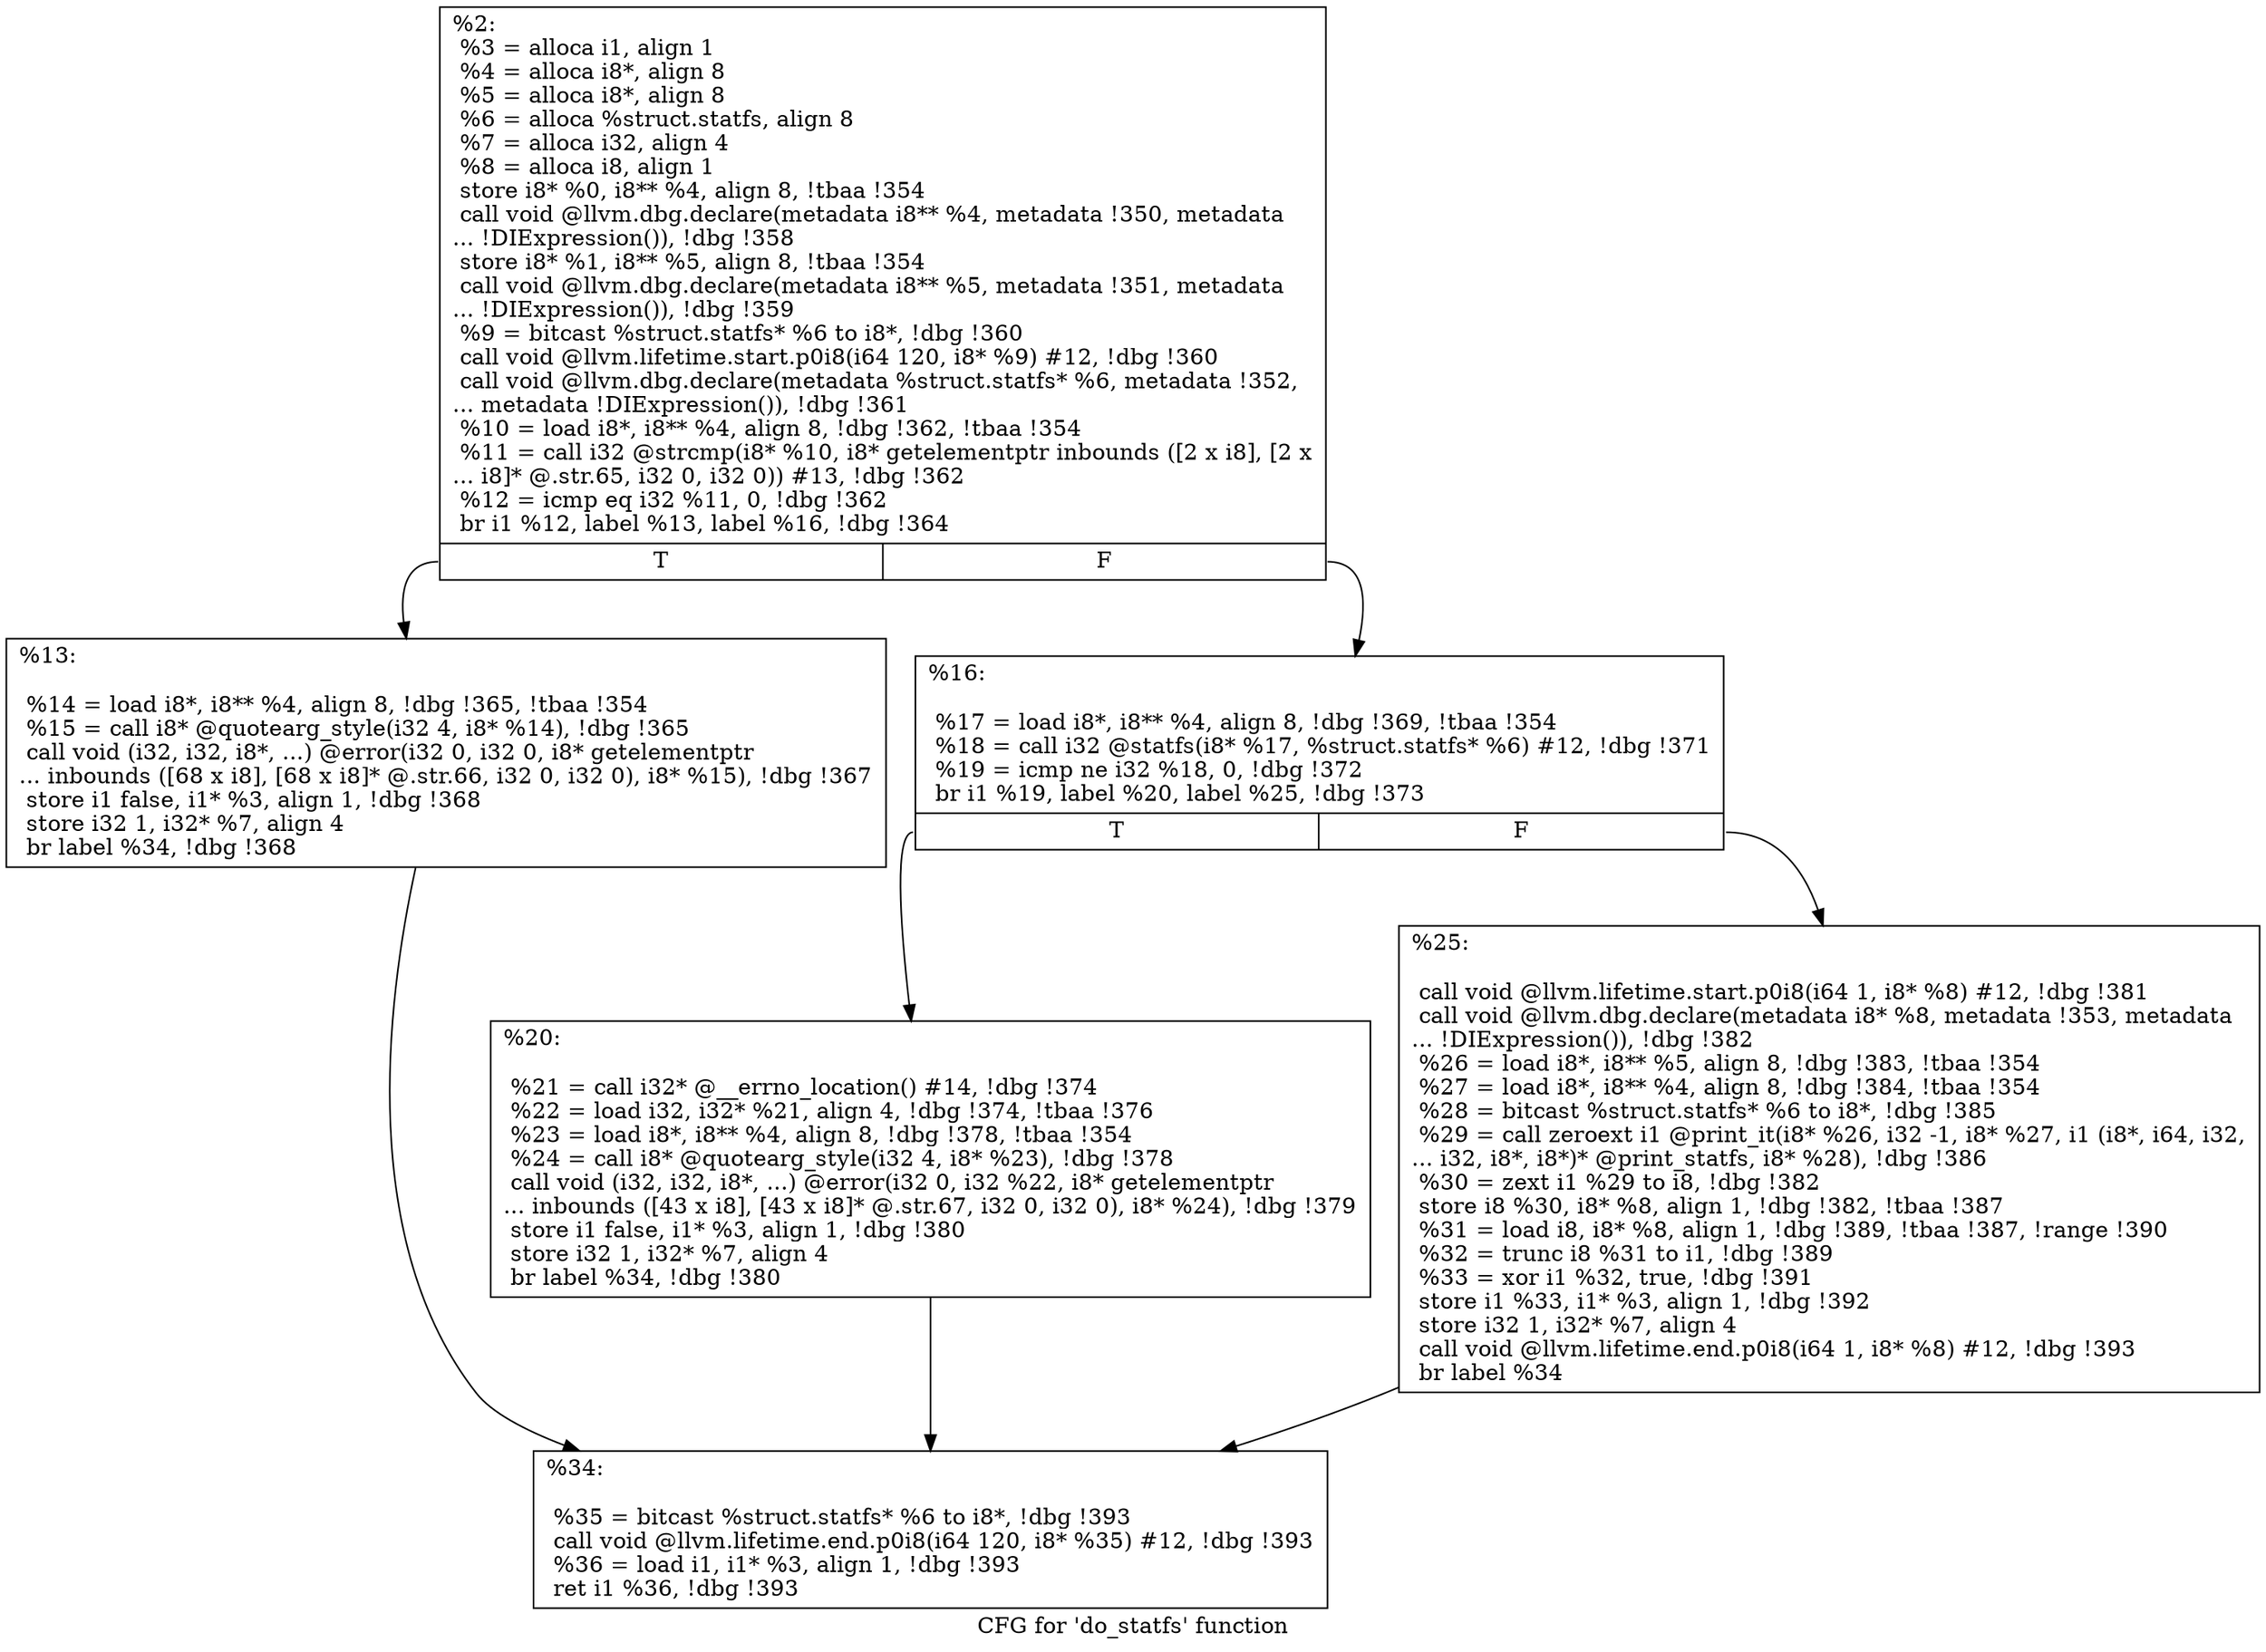 digraph "CFG for 'do_statfs' function" {
	label="CFG for 'do_statfs' function";

	Node0x12cf7e0 [shape=record,label="{%2:\l  %3 = alloca i1, align 1\l  %4 = alloca i8*, align 8\l  %5 = alloca i8*, align 8\l  %6 = alloca %struct.statfs, align 8\l  %7 = alloca i32, align 4\l  %8 = alloca i8, align 1\l  store i8* %0, i8** %4, align 8, !tbaa !354\l  call void @llvm.dbg.declare(metadata i8** %4, metadata !350, metadata\l... !DIExpression()), !dbg !358\l  store i8* %1, i8** %5, align 8, !tbaa !354\l  call void @llvm.dbg.declare(metadata i8** %5, metadata !351, metadata\l... !DIExpression()), !dbg !359\l  %9 = bitcast %struct.statfs* %6 to i8*, !dbg !360\l  call void @llvm.lifetime.start.p0i8(i64 120, i8* %9) #12, !dbg !360\l  call void @llvm.dbg.declare(metadata %struct.statfs* %6, metadata !352,\l... metadata !DIExpression()), !dbg !361\l  %10 = load i8*, i8** %4, align 8, !dbg !362, !tbaa !354\l  %11 = call i32 @strcmp(i8* %10, i8* getelementptr inbounds ([2 x i8], [2 x\l... i8]* @.str.65, i32 0, i32 0)) #13, !dbg !362\l  %12 = icmp eq i32 %11, 0, !dbg !362\l  br i1 %12, label %13, label %16, !dbg !364\l|{<s0>T|<s1>F}}"];
	Node0x12cf7e0:s0 -> Node0x12d6da0;
	Node0x12cf7e0:s1 -> Node0x12d6df0;
	Node0x12d6da0 [shape=record,label="{%13:\l\l  %14 = load i8*, i8** %4, align 8, !dbg !365, !tbaa !354\l  %15 = call i8* @quotearg_style(i32 4, i8* %14), !dbg !365\l  call void (i32, i32, i8*, ...) @error(i32 0, i32 0, i8* getelementptr\l... inbounds ([68 x i8], [68 x i8]* @.str.66, i32 0, i32 0), i8* %15), !dbg !367\l  store i1 false, i1* %3, align 1, !dbg !368\l  store i32 1, i32* %7, align 4\l  br label %34, !dbg !368\l}"];
	Node0x12d6da0 -> Node0x12d6ee0;
	Node0x12d6df0 [shape=record,label="{%16:\l\l  %17 = load i8*, i8** %4, align 8, !dbg !369, !tbaa !354\l  %18 = call i32 @statfs(i8* %17, %struct.statfs* %6) #12, !dbg !371\l  %19 = icmp ne i32 %18, 0, !dbg !372\l  br i1 %19, label %20, label %25, !dbg !373\l|{<s0>T|<s1>F}}"];
	Node0x12d6df0:s0 -> Node0x12d6e40;
	Node0x12d6df0:s1 -> Node0x12d6e90;
	Node0x12d6e40 [shape=record,label="{%20:\l\l  %21 = call i32* @__errno_location() #14, !dbg !374\l  %22 = load i32, i32* %21, align 4, !dbg !374, !tbaa !376\l  %23 = load i8*, i8** %4, align 8, !dbg !378, !tbaa !354\l  %24 = call i8* @quotearg_style(i32 4, i8* %23), !dbg !378\l  call void (i32, i32, i8*, ...) @error(i32 0, i32 %22, i8* getelementptr\l... inbounds ([43 x i8], [43 x i8]* @.str.67, i32 0, i32 0), i8* %24), !dbg !379\l  store i1 false, i1* %3, align 1, !dbg !380\l  store i32 1, i32* %7, align 4\l  br label %34, !dbg !380\l}"];
	Node0x12d6e40 -> Node0x12d6ee0;
	Node0x12d6e90 [shape=record,label="{%25:\l\l  call void @llvm.lifetime.start.p0i8(i64 1, i8* %8) #12, !dbg !381\l  call void @llvm.dbg.declare(metadata i8* %8, metadata !353, metadata\l... !DIExpression()), !dbg !382\l  %26 = load i8*, i8** %5, align 8, !dbg !383, !tbaa !354\l  %27 = load i8*, i8** %4, align 8, !dbg !384, !tbaa !354\l  %28 = bitcast %struct.statfs* %6 to i8*, !dbg !385\l  %29 = call zeroext i1 @print_it(i8* %26, i32 -1, i8* %27, i1 (i8*, i64, i32,\l... i32, i8*, i8*)* @print_statfs, i8* %28), !dbg !386\l  %30 = zext i1 %29 to i8, !dbg !382\l  store i8 %30, i8* %8, align 1, !dbg !382, !tbaa !387\l  %31 = load i8, i8* %8, align 1, !dbg !389, !tbaa !387, !range !390\l  %32 = trunc i8 %31 to i1, !dbg !389\l  %33 = xor i1 %32, true, !dbg !391\l  store i1 %33, i1* %3, align 1, !dbg !392\l  store i32 1, i32* %7, align 4\l  call void @llvm.lifetime.end.p0i8(i64 1, i8* %8) #12, !dbg !393\l  br label %34\l}"];
	Node0x12d6e90 -> Node0x12d6ee0;
	Node0x12d6ee0 [shape=record,label="{%34:\l\l  %35 = bitcast %struct.statfs* %6 to i8*, !dbg !393\l  call void @llvm.lifetime.end.p0i8(i64 120, i8* %35) #12, !dbg !393\l  %36 = load i1, i1* %3, align 1, !dbg !393\l  ret i1 %36, !dbg !393\l}"];
}
